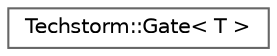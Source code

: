 digraph "Graphical Class Hierarchy"
{
 // LATEX_PDF_SIZE
  bgcolor="transparent";
  edge [fontname=Helvetica,fontsize=10,labelfontname=Helvetica,labelfontsize=10];
  node [fontname=Helvetica,fontsize=10,shape=box,height=0.2,width=0.4];
  rankdir="LR";
  Node0 [id="Node000000",label="Techstorm::Gate\< T \>",height=0.2,width=0.4,color="grey40", fillcolor="white", style="filled",URL="$d6/d46/class_techstorm_1_1_gate.html",tooltip=" "];
}
